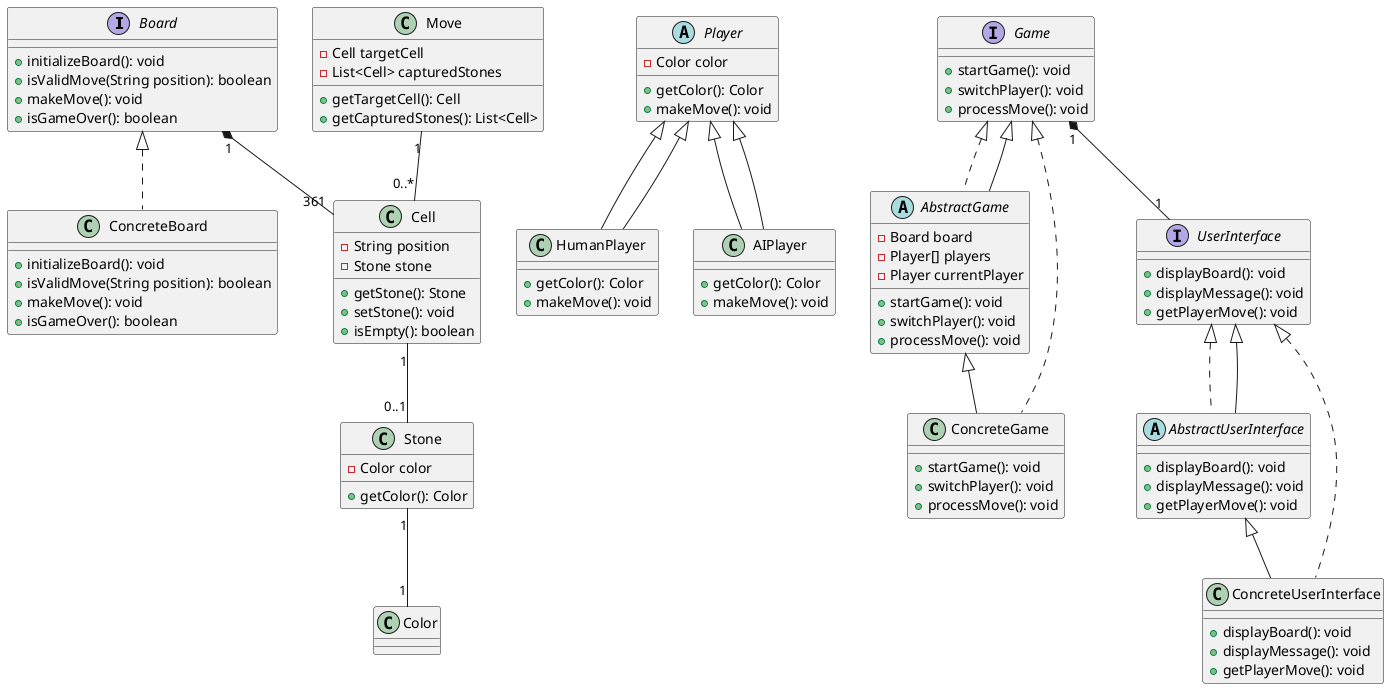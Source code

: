 @startuml

interface Board {
  + initializeBoard(): void
  + isValidMove(String position): boolean
  + makeMove(): void
  + isGameOver(): boolean
}

class ConcreteBoard {
  + initializeBoard(): void
  + isValidMove(String position): boolean
  + makeMove(): void
  + isGameOver(): boolean
}

class Cell {
  - String position
  - Stone stone
  + getStone(): Stone
  + setStone(): void
  + isEmpty(): boolean
}

class Stone {
  - Color color
  + getColor(): Color
}

abstract class Player {
  - Color color
  + getColor(): Color
  + makeMove(): void
}

class HumanPlayer extends Player {
  + getColor(): Color
  + makeMove(): void
}

class AIPlayer extends Player {
  + getColor(): Color
  + makeMove(): void
}

class Move {
  - Cell targetCell
  - List<Cell> capturedStones
  + getTargetCell(): Cell
  + getCapturedStones(): List<Cell>
}

interface Game {
  + startGame(): void
  + switchPlayer(): void
  + processMove(): void
}

abstract class AbstractGame implements Game {
  - Board board
  - Player[] players
  - Player currentPlayer
  + startGame(): void
  + switchPlayer(): void
  + processMove(): void
}

class ConcreteGame extends AbstractGame {
  + startGame(): void
  + switchPlayer(): void
  + processMove(): void
}

interface UserInterface {
  + displayBoard(): void
  + displayMessage(): void
  + getPlayerMove(): void
}

abstract class AbstractUserInterface implements UserInterface {
  + displayBoard(): void
  + displayMessage(): void
  + getPlayerMove(): void
}

class ConcreteUserInterface extends AbstractUserInterface {
  + displayBoard(): void
  + displayMessage(): void
  + getPlayerMove(): void
}

Board <|.. ConcreteBoard
Player <|-- HumanPlayer
Player <|-- AIPlayer
Game <|.. ConcreteGame
UserInterface <|.. ConcreteUserInterface
Game <|-- AbstractGame
UserInterface <|-- AbstractUserInterface

Board "1" *-- "361" Cell
Cell "1" -- "0..1" Stone
Stone "1" -- "1" Color
Move "1" -- "0..*" Cell
Game "1" *-- "1" UserInterface

@enduml
